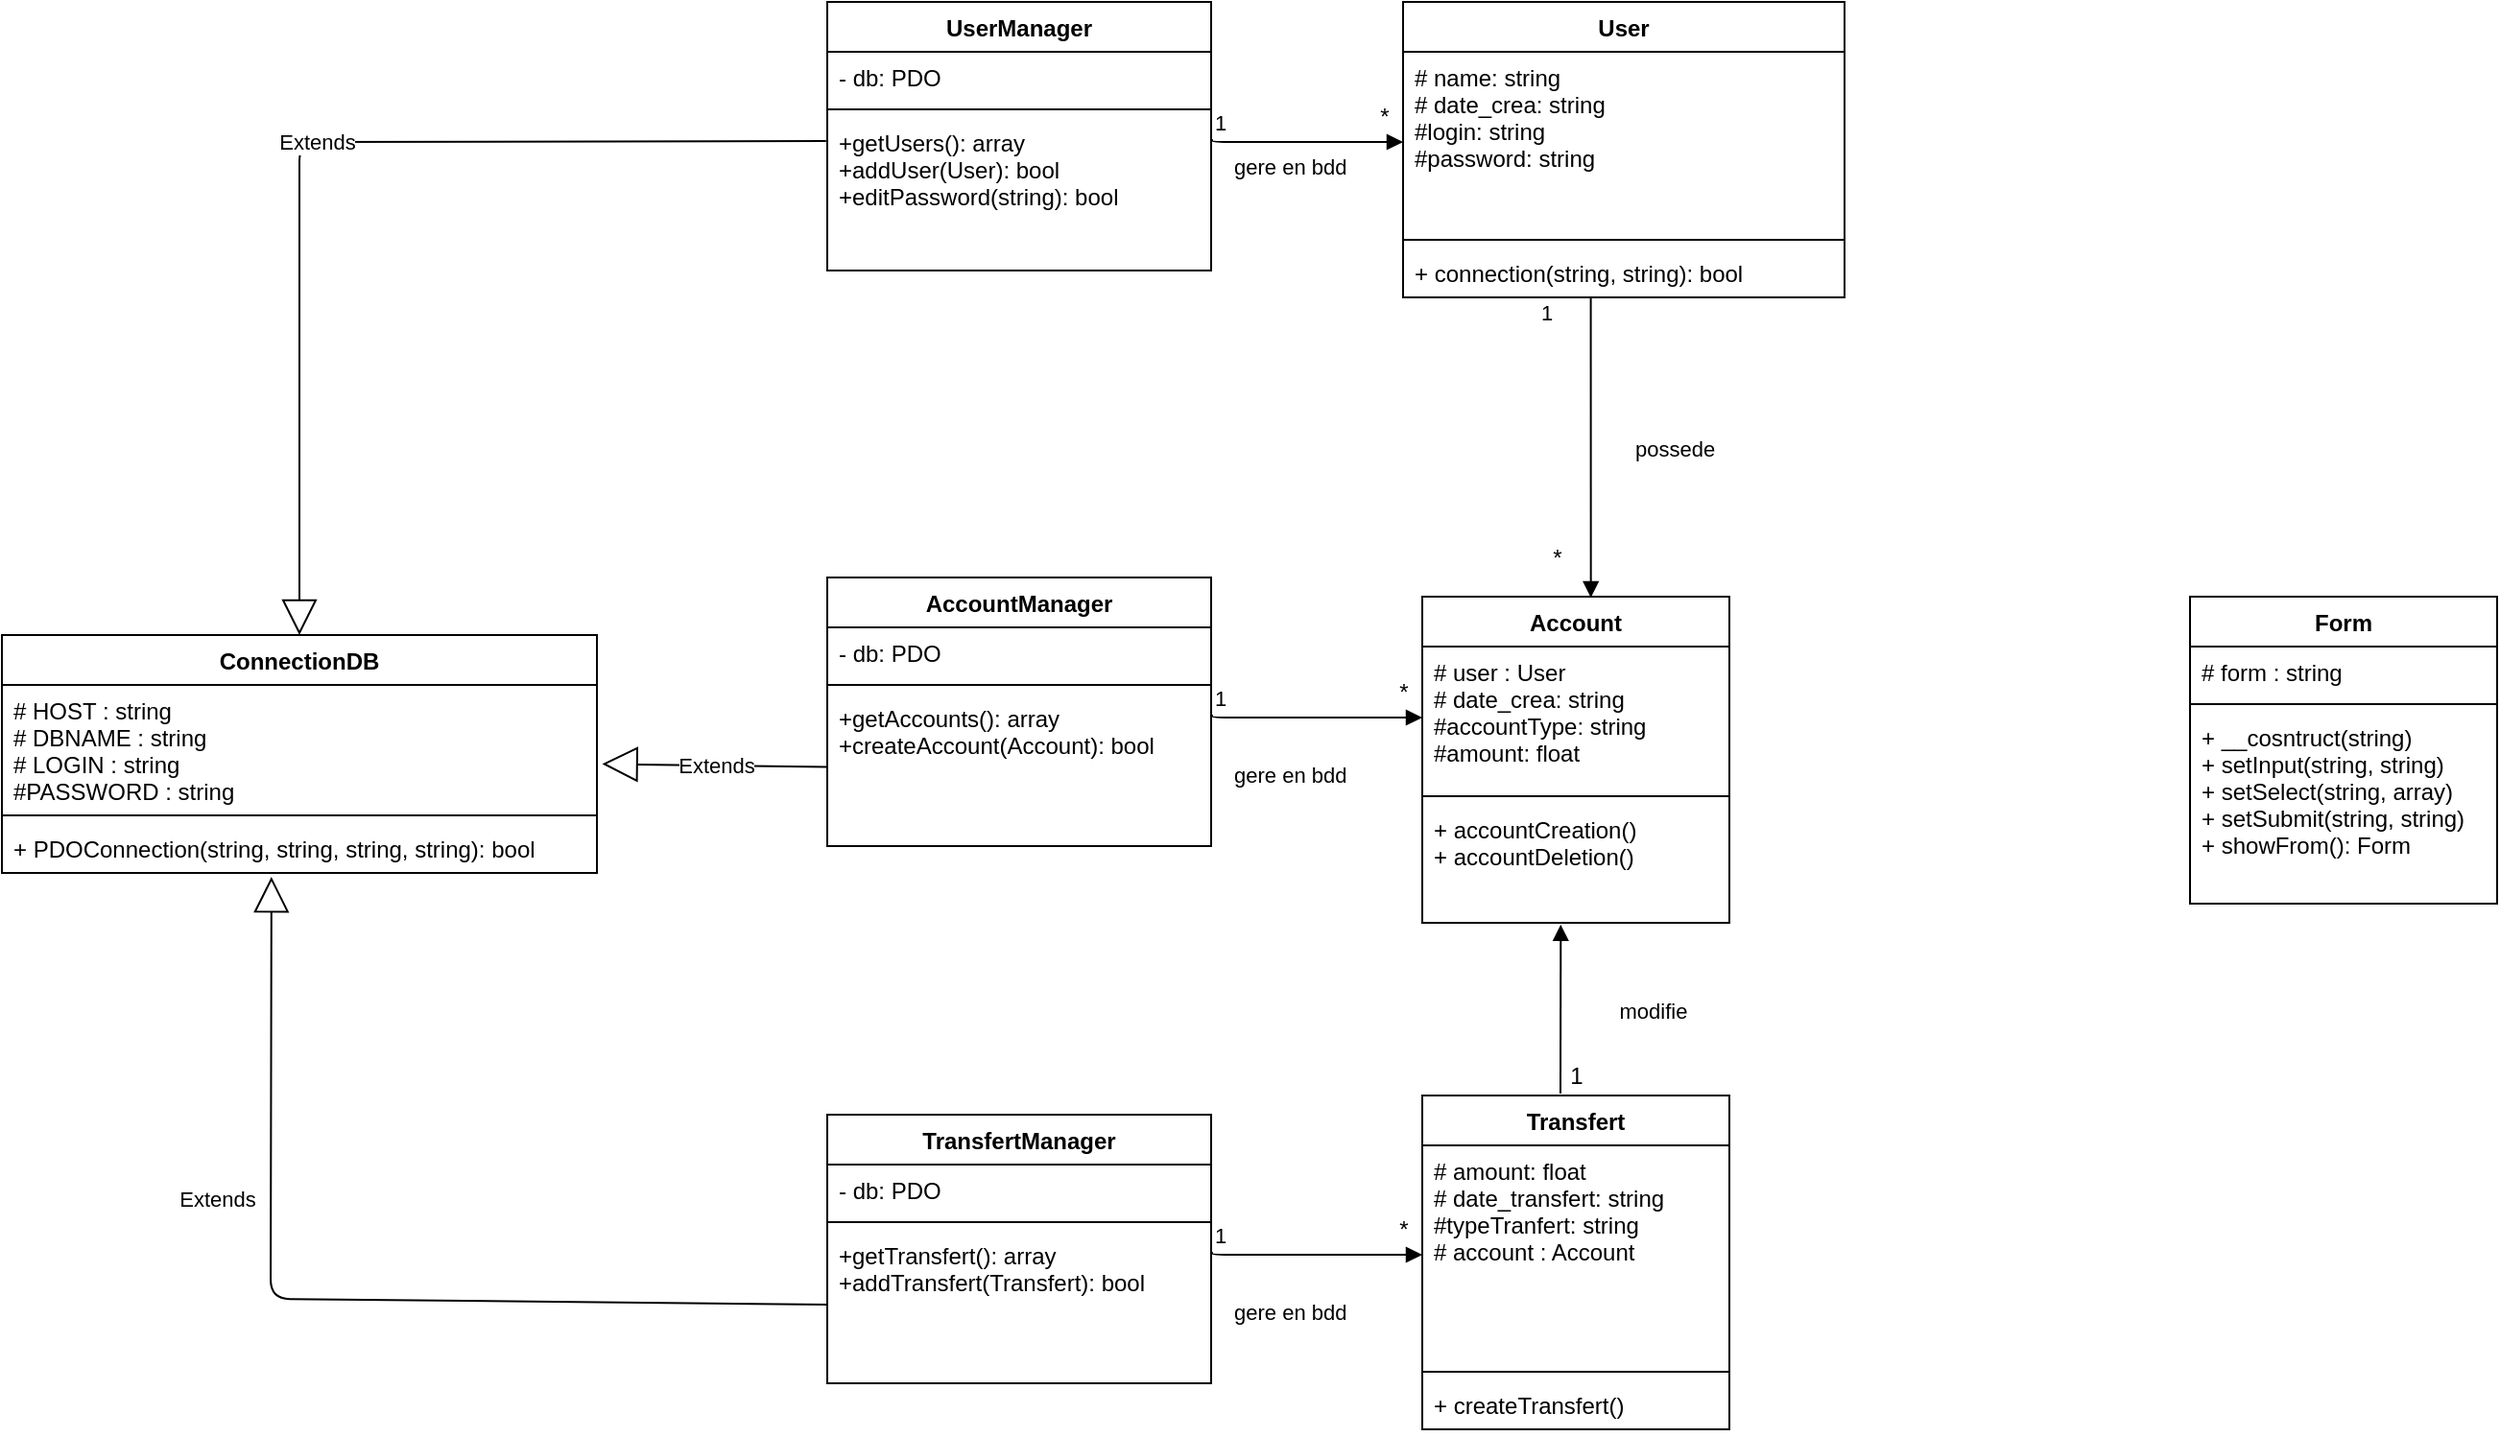 <mxfile version="13.8.0" type="github">
  <diagram name="Page-1" id="c4acf3e9-155e-7222-9cf6-157b1a14988f">
    <mxGraphModel dx="1185" dy="667" grid="1" gridSize="10" guides="1" tooltips="1" connect="1" arrows="1" fold="1" page="1" pageScale="1" pageWidth="1600" pageHeight="1200" background="#ffffff" math="0" shadow="0">
      <root>
        <mxCell id="0" />
        <mxCell id="1" parent="0" />
        <mxCell id="cSjZzO5T-JwvqF1p5DjX-15" value="gere en bdd" style="endArrow=block;endFill=1;html=1;edgeStyle=orthogonalEdgeStyle;align=left;verticalAlign=top;exitX=1.002;exitY=0.143;exitDx=0;exitDy=0;exitPerimeter=0;entryX=0;entryY=0.5;entryDx=0;entryDy=0;" parent="1" source="cSjZzO5T-JwvqF1p5DjX-12" target="cSjZzO5T-JwvqF1p5DjX-6" edge="1">
          <mxGeometry x="-0.778" relative="1" as="geometry">
            <mxPoint x="840" y="160" as="sourcePoint" />
            <mxPoint x="1000" y="160" as="targetPoint" />
            <Array as="points">
              <mxPoint x="830" y="163" />
            </Array>
            <mxPoint as="offset" />
          </mxGeometry>
        </mxCell>
        <mxCell id="cSjZzO5T-JwvqF1p5DjX-16" value="1" style="edgeLabel;resizable=0;html=1;align=left;verticalAlign=bottom;" parent="cSjZzO5T-JwvqF1p5DjX-15" connectable="0" vertex="1">
          <mxGeometry x="-1" relative="1" as="geometry" />
        </mxCell>
        <mxCell id="cSjZzO5T-JwvqF1p5DjX-22" value="gere en bdd" style="endArrow=block;endFill=1;html=1;edgeStyle=orthogonalEdgeStyle;align=left;verticalAlign=top;exitX=1.002;exitY=0.143;exitDx=0;exitDy=0;exitPerimeter=0;entryX=0;entryY=0.5;entryDx=0;entryDy=0;" parent="1" source="cSjZzO5T-JwvqF1p5DjX-21" target="cSjZzO5T-JwvqF1p5DjX-26" edge="1">
          <mxGeometry x="-0.798" y="-17" relative="1" as="geometry">
            <mxPoint x="840" y="460" as="sourcePoint" />
            <mxPoint x="1000" y="460" as="targetPoint" />
            <Array as="points">
              <mxPoint x="830" y="463" />
            </Array>
            <mxPoint as="offset" />
          </mxGeometry>
        </mxCell>
        <mxCell id="cSjZzO5T-JwvqF1p5DjX-23" value="1" style="edgeLabel;resizable=0;html=1;align=left;verticalAlign=bottom;" parent="cSjZzO5T-JwvqF1p5DjX-22" connectable="0" vertex="1">
          <mxGeometry x="-1" relative="1" as="geometry" />
        </mxCell>
        <mxCell id="cSjZzO5T-JwvqF1p5DjX-24" value="*" style="text;html=1;align=center;verticalAlign=middle;resizable=0;points=[];autosize=1;" parent="1" vertex="1">
          <mxGeometry x="910" y="140" width="20" height="20" as="geometry" />
        </mxCell>
        <mxCell id="cSjZzO5T-JwvqF1p5DjX-29" value="*" style="text;html=1;align=center;verticalAlign=middle;resizable=0;points=[];autosize=1;" parent="1" vertex="1">
          <mxGeometry x="920" y="440" width="20" height="20" as="geometry" />
        </mxCell>
        <mxCell id="cSjZzO5T-JwvqF1p5DjX-30" value="possede" style="endArrow=block;endFill=1;html=1;edgeStyle=orthogonalEdgeStyle;align=left;verticalAlign=top;entryX=0.549;entryY=0.003;entryDx=0;entryDy=0;entryPerimeter=0;" parent="1" source="cSjZzO5T-JwvqF1p5DjX-8" target="cSjZzO5T-JwvqF1p5DjX-25" edge="1">
          <mxGeometry x="-0.155" y="21" relative="1" as="geometry">
            <mxPoint x="1028" y="260" as="sourcePoint" />
            <mxPoint x="1110" y="330" as="targetPoint" />
            <mxPoint as="offset" />
            <Array as="points">
              <mxPoint x="1028" y="270" />
            </Array>
          </mxGeometry>
        </mxCell>
        <mxCell id="cSjZzO5T-JwvqF1p5DjX-32" value="1" style="edgeLabel;resizable=0;html=1;align=left;verticalAlign=bottom;" parent="1" connectable="0" vertex="1">
          <mxGeometry x="1000.0" y="260.0" as="geometry" />
        </mxCell>
        <mxCell id="cSjZzO5T-JwvqF1p5DjX-33" value="*" style="text;html=1;align=center;verticalAlign=middle;resizable=0;points=[];autosize=1;" parent="1" vertex="1">
          <mxGeometry x="1000" y="370" width="20" height="20" as="geometry" />
        </mxCell>
        <mxCell id="cSjZzO5T-JwvqF1p5DjX-41" value="gere en bdd" style="endArrow=block;endFill=1;html=1;edgeStyle=orthogonalEdgeStyle;align=left;verticalAlign=top;exitX=1.002;exitY=0.143;exitDx=0;exitDy=0;exitPerimeter=0;entryX=0;entryY=0.5;entryDx=0;entryDy=0;" parent="1" source="cSjZzO5T-JwvqF1p5DjX-47" target="cSjZzO5T-JwvqF1p5DjX-49" edge="1">
          <mxGeometry x="-0.798" y="-17" relative="1" as="geometry">
            <mxPoint x="840" y="740" as="sourcePoint" />
            <mxPoint x="1000" y="740" as="targetPoint" />
            <Array as="points">
              <mxPoint x="830" y="743" />
            </Array>
            <mxPoint as="offset" />
          </mxGeometry>
        </mxCell>
        <mxCell id="cSjZzO5T-JwvqF1p5DjX-42" value="1" style="edgeLabel;resizable=0;html=1;align=left;verticalAlign=bottom;" parent="cSjZzO5T-JwvqF1p5DjX-41" connectable="0" vertex="1">
          <mxGeometry x="-1" relative="1" as="geometry" />
        </mxCell>
        <mxCell id="cSjZzO5T-JwvqF1p5DjX-43" value="*" style="text;html=1;align=center;verticalAlign=middle;resizable=0;points=[];autosize=1;" parent="1" vertex="1">
          <mxGeometry x="920" y="720" width="20" height="20" as="geometry" />
        </mxCell>
        <mxCell id="cSjZzO5T-JwvqF1p5DjX-54" value="modifie" style="html=1;verticalAlign=bottom;endArrow=block;entryX=0.451;entryY=1.015;entryDx=0;entryDy=0;entryPerimeter=0;" parent="1" target="cSjZzO5T-JwvqF1p5DjX-28" edge="1">
          <mxGeometry x="-0.213" y="-48" width="80" relative="1" as="geometry">
            <mxPoint x="1012" y="659" as="sourcePoint" />
            <mxPoint x="1050" y="600" as="targetPoint" />
            <mxPoint as="offset" />
          </mxGeometry>
        </mxCell>
        <mxCell id="cSjZzO5T-JwvqF1p5DjX-55" value="1" style="text;html=1;align=center;verticalAlign=middle;resizable=0;points=[];autosize=1;" parent="1" vertex="1">
          <mxGeometry x="1010" y="640" width="20" height="20" as="geometry" />
        </mxCell>
        <mxCell id="cSjZzO5T-JwvqF1p5DjX-9" value="UserManager&#xa;" style="swimlane;fontStyle=1;align=center;verticalAlign=top;childLayout=stackLayout;horizontal=1;startSize=26;horizontalStack=0;resizeParent=1;resizeParentMax=0;resizeLast=0;collapsible=1;marginBottom=0;" parent="1" vertex="1">
          <mxGeometry x="630" y="90" width="200" height="140" as="geometry" />
        </mxCell>
        <mxCell id="cSjZzO5T-JwvqF1p5DjX-10" value="- db: PDO" style="text;strokeColor=none;fillColor=none;align=left;verticalAlign=top;spacingLeft=4;spacingRight=4;overflow=hidden;rotatable=0;points=[[0,0.5],[1,0.5]];portConstraint=eastwest;" parent="cSjZzO5T-JwvqF1p5DjX-9" vertex="1">
          <mxGeometry y="26" width="200" height="26" as="geometry" />
        </mxCell>
        <mxCell id="cSjZzO5T-JwvqF1p5DjX-11" value="" style="line;strokeWidth=1;fillColor=none;align=left;verticalAlign=middle;spacingTop=-1;spacingLeft=3;spacingRight=3;rotatable=0;labelPosition=right;points=[];portConstraint=eastwest;" parent="cSjZzO5T-JwvqF1p5DjX-9" vertex="1">
          <mxGeometry y="52" width="200" height="8" as="geometry" />
        </mxCell>
        <mxCell id="cSjZzO5T-JwvqF1p5DjX-12" value="+getUsers(): array&#xa;+addUser(User): bool&#xa;+editPassword(string): bool" style="text;strokeColor=none;fillColor=none;align=left;verticalAlign=top;spacingLeft=4;spacingRight=4;overflow=hidden;rotatable=0;points=[[0,0.5],[1,0.5]];portConstraint=eastwest;" parent="cSjZzO5T-JwvqF1p5DjX-9" vertex="1">
          <mxGeometry y="60" width="200" height="80" as="geometry" />
        </mxCell>
        <mxCell id="cSjZzO5T-JwvqF1p5DjX-5" value="User" style="swimlane;fontStyle=1;align=center;verticalAlign=top;childLayout=stackLayout;horizontal=1;startSize=26;horizontalStack=0;resizeParent=1;resizeParentMax=0;resizeLast=0;collapsible=1;marginBottom=0;" parent="1" vertex="1">
          <mxGeometry x="930" y="90" width="230" height="154" as="geometry" />
        </mxCell>
        <mxCell id="cSjZzO5T-JwvqF1p5DjX-6" value="# name: string&#xa;# date_crea: string&#xa;#login: string&#xa;#password: string" style="text;strokeColor=none;fillColor=none;align=left;verticalAlign=top;spacingLeft=4;spacingRight=4;overflow=hidden;rotatable=0;points=[[0,0.5],[1,0.5]];portConstraint=eastwest;" parent="cSjZzO5T-JwvqF1p5DjX-5" vertex="1">
          <mxGeometry y="26" width="230" height="94" as="geometry" />
        </mxCell>
        <mxCell id="cSjZzO5T-JwvqF1p5DjX-7" value="" style="line;strokeWidth=1;fillColor=none;align=left;verticalAlign=middle;spacingTop=-1;spacingLeft=3;spacingRight=3;rotatable=0;labelPosition=right;points=[];portConstraint=eastwest;" parent="cSjZzO5T-JwvqF1p5DjX-5" vertex="1">
          <mxGeometry y="120" width="230" height="8" as="geometry" />
        </mxCell>
        <mxCell id="cSjZzO5T-JwvqF1p5DjX-8" value="+ connection(string, string): bool" style="text;strokeColor=none;fillColor=none;align=left;verticalAlign=top;spacingLeft=4;spacingRight=4;overflow=hidden;rotatable=0;points=[[0,0.5],[1,0.5]];portConstraint=eastwest;" parent="cSjZzO5T-JwvqF1p5DjX-5" vertex="1">
          <mxGeometry y="128" width="230" height="26" as="geometry" />
        </mxCell>
        <mxCell id="cSjZzO5T-JwvqF1p5DjX-18" value="AccountManager&#xa;" style="swimlane;fontStyle=1;align=center;verticalAlign=top;childLayout=stackLayout;horizontal=1;startSize=26;horizontalStack=0;resizeParent=1;resizeParentMax=0;resizeLast=0;collapsible=1;marginBottom=0;" parent="1" vertex="1">
          <mxGeometry x="630" y="390" width="200" height="140" as="geometry" />
        </mxCell>
        <mxCell id="cSjZzO5T-JwvqF1p5DjX-19" value="- db: PDO" style="text;strokeColor=none;fillColor=none;align=left;verticalAlign=top;spacingLeft=4;spacingRight=4;overflow=hidden;rotatable=0;points=[[0,0.5],[1,0.5]];portConstraint=eastwest;" parent="cSjZzO5T-JwvqF1p5DjX-18" vertex="1">
          <mxGeometry y="26" width="200" height="26" as="geometry" />
        </mxCell>
        <mxCell id="cSjZzO5T-JwvqF1p5DjX-20" value="" style="line;strokeWidth=1;fillColor=none;align=left;verticalAlign=middle;spacingTop=-1;spacingLeft=3;spacingRight=3;rotatable=0;labelPosition=right;points=[];portConstraint=eastwest;" parent="cSjZzO5T-JwvqF1p5DjX-18" vertex="1">
          <mxGeometry y="52" width="200" height="8" as="geometry" />
        </mxCell>
        <mxCell id="cSjZzO5T-JwvqF1p5DjX-21" value="+getAccounts(): array&#xa;+createAccount(Account): bool&#xa;" style="text;strokeColor=none;fillColor=none;align=left;verticalAlign=top;spacingLeft=4;spacingRight=4;overflow=hidden;rotatable=0;points=[[0,0.5],[1,0.5]];portConstraint=eastwest;" parent="cSjZzO5T-JwvqF1p5DjX-18" vertex="1">
          <mxGeometry y="60" width="200" height="80" as="geometry" />
        </mxCell>
        <mxCell id="cSjZzO5T-JwvqF1p5DjX-44" value="TransfertManager&#xa;" style="swimlane;fontStyle=1;align=center;verticalAlign=top;childLayout=stackLayout;horizontal=1;startSize=26;horizontalStack=0;resizeParent=1;resizeParentMax=0;resizeLast=0;collapsible=1;marginBottom=0;" parent="1" vertex="1">
          <mxGeometry x="630" y="670" width="200" height="140" as="geometry" />
        </mxCell>
        <mxCell id="cSjZzO5T-JwvqF1p5DjX-45" value="- db: PDO" style="text;strokeColor=none;fillColor=none;align=left;verticalAlign=top;spacingLeft=4;spacingRight=4;overflow=hidden;rotatable=0;points=[[0,0.5],[1,0.5]];portConstraint=eastwest;" parent="cSjZzO5T-JwvqF1p5DjX-44" vertex="1">
          <mxGeometry y="26" width="200" height="26" as="geometry" />
        </mxCell>
        <mxCell id="cSjZzO5T-JwvqF1p5DjX-46" value="" style="line;strokeWidth=1;fillColor=none;align=left;verticalAlign=middle;spacingTop=-1;spacingLeft=3;spacingRight=3;rotatable=0;labelPosition=right;points=[];portConstraint=eastwest;" parent="cSjZzO5T-JwvqF1p5DjX-44" vertex="1">
          <mxGeometry y="52" width="200" height="8" as="geometry" />
        </mxCell>
        <mxCell id="cSjZzO5T-JwvqF1p5DjX-47" value="+getTransfert(): array&#xa;+addTransfert(Transfert): bool&#xa;" style="text;strokeColor=none;fillColor=none;align=left;verticalAlign=top;spacingLeft=4;spacingRight=4;overflow=hidden;rotatable=0;points=[[0,0.5],[1,0.5]];portConstraint=eastwest;" parent="cSjZzO5T-JwvqF1p5DjX-44" vertex="1">
          <mxGeometry y="60" width="200" height="80" as="geometry" />
        </mxCell>
        <mxCell id="cSjZzO5T-JwvqF1p5DjX-48" value="Transfert" style="swimlane;fontStyle=1;align=center;verticalAlign=top;childLayout=stackLayout;horizontal=1;startSize=26;horizontalStack=0;resizeParent=1;resizeParentMax=0;resizeLast=0;collapsible=1;marginBottom=0;" parent="1" vertex="1">
          <mxGeometry x="940" y="660" width="160" height="174" as="geometry" />
        </mxCell>
        <mxCell id="cSjZzO5T-JwvqF1p5DjX-49" value="# amount: float&#xa;# date_transfert: string&#xa;#typeTranfert: string&#xa;# account : Account" style="text;strokeColor=none;fillColor=none;align=left;verticalAlign=top;spacingLeft=4;spacingRight=4;overflow=hidden;rotatable=0;points=[[0,0.5],[1,0.5]];portConstraint=eastwest;" parent="cSjZzO5T-JwvqF1p5DjX-48" vertex="1">
          <mxGeometry y="26" width="160" height="114" as="geometry" />
        </mxCell>
        <mxCell id="cSjZzO5T-JwvqF1p5DjX-50" value="" style="line;strokeWidth=1;fillColor=none;align=left;verticalAlign=middle;spacingTop=-1;spacingLeft=3;spacingRight=3;rotatable=0;labelPosition=right;points=[];portConstraint=eastwest;" parent="cSjZzO5T-JwvqF1p5DjX-48" vertex="1">
          <mxGeometry y="140" width="160" height="8" as="geometry" />
        </mxCell>
        <mxCell id="cSjZzO5T-JwvqF1p5DjX-51" value="+ createTransfert()" style="text;strokeColor=none;fillColor=none;align=left;verticalAlign=top;spacingLeft=4;spacingRight=4;overflow=hidden;rotatable=0;points=[[0,0.5],[1,0.5]];portConstraint=eastwest;" parent="cSjZzO5T-JwvqF1p5DjX-48" vertex="1">
          <mxGeometry y="148" width="160" height="26" as="geometry" />
        </mxCell>
        <mxCell id="P_I4Zois3Prjh5KEMK5K-5" value="Extends" style="endArrow=block;endSize=16;endFill=0;html=1;entryX=1.009;entryY=0.644;entryDx=0;entryDy=0;entryPerimeter=0;" edge="1" parent="1" source="cSjZzO5T-JwvqF1p5DjX-21" target="P_I4Zois3Prjh5KEMK5K-2">
          <mxGeometry width="160" relative="1" as="geometry">
            <mxPoint x="390" y="570" as="sourcePoint" />
            <mxPoint x="550" y="570" as="targetPoint" />
          </mxGeometry>
        </mxCell>
        <mxCell id="P_I4Zois3Prjh5KEMK5K-6" value="Extends" style="endArrow=block;endSize=16;endFill=0;html=1;entryX=0.5;entryY=0;entryDx=0;entryDy=0;exitX=-0.003;exitY=0.157;exitDx=0;exitDy=0;exitPerimeter=0;" edge="1" parent="1" source="cSjZzO5T-JwvqF1p5DjX-12" target="P_I4Zois3Prjh5KEMK5K-1">
          <mxGeometry width="160" relative="1" as="geometry">
            <mxPoint x="360" y="159.41" as="sourcePoint" />
            <mxPoint x="520" y="159.41" as="targetPoint" />
            <Array as="points">
              <mxPoint x="355" y="163" />
            </Array>
          </mxGeometry>
        </mxCell>
        <mxCell id="P_I4Zois3Prjh5KEMK5K-7" value="Extends" style="endArrow=block;endSize=16;endFill=0;html=1;entryX=0.453;entryY=1.079;entryDx=0;entryDy=0;entryPerimeter=0;" edge="1" parent="1" source="cSjZzO5T-JwvqF1p5DjX-47" target="P_I4Zois3Prjh5KEMK5K-4">
          <mxGeometry x="0.125" y="-36" width="160" relative="1" as="geometry">
            <mxPoint x="360" y="760" as="sourcePoint" />
            <mxPoint x="520" y="760" as="targetPoint" />
            <Array as="points">
              <mxPoint x="340" y="766" />
            </Array>
            <mxPoint x="-31" y="-16" as="offset" />
          </mxGeometry>
        </mxCell>
        <mxCell id="cSjZzO5T-JwvqF1p5DjX-25" value="Account&#xa;" style="swimlane;fontStyle=1;align=center;verticalAlign=top;childLayout=stackLayout;horizontal=1;startSize=26;horizontalStack=0;resizeParent=1;resizeParentMax=0;resizeLast=0;collapsible=1;marginBottom=0;" parent="1" vertex="1">
          <mxGeometry x="940" y="400" width="160" height="170" as="geometry" />
        </mxCell>
        <mxCell id="cSjZzO5T-JwvqF1p5DjX-26" value="# user : User&#xa;# date_crea: string&#xa;#accountType: string&#xa;#amount: float" style="text;strokeColor=none;fillColor=none;align=left;verticalAlign=top;spacingLeft=4;spacingRight=4;overflow=hidden;rotatable=0;points=[[0,0.5],[1,0.5]];portConstraint=eastwest;" parent="cSjZzO5T-JwvqF1p5DjX-25" vertex="1">
          <mxGeometry y="26" width="160" height="74" as="geometry" />
        </mxCell>
        <mxCell id="cSjZzO5T-JwvqF1p5DjX-27" value="" style="line;strokeWidth=1;fillColor=none;align=left;verticalAlign=middle;spacingTop=-1;spacingLeft=3;spacingRight=3;rotatable=0;labelPosition=right;points=[];portConstraint=eastwest;" parent="cSjZzO5T-JwvqF1p5DjX-25" vertex="1">
          <mxGeometry y="100" width="160" height="8" as="geometry" />
        </mxCell>
        <mxCell id="cSjZzO5T-JwvqF1p5DjX-28" value="+ accountCreation()&#xa;+ accountDeletion()" style="text;strokeColor=none;fillColor=none;align=left;verticalAlign=top;spacingLeft=4;spacingRight=4;overflow=hidden;rotatable=0;points=[[0,0.5],[1,0.5]];portConstraint=eastwest;" parent="cSjZzO5T-JwvqF1p5DjX-25" vertex="1">
          <mxGeometry y="108" width="160" height="62" as="geometry" />
        </mxCell>
        <mxCell id="P_I4Zois3Prjh5KEMK5K-1" value="ConnectionDB" style="swimlane;fontStyle=1;align=center;verticalAlign=top;childLayout=stackLayout;horizontal=1;startSize=26;horizontalStack=0;resizeParent=1;resizeParentMax=0;resizeLast=0;collapsible=1;marginBottom=0;" vertex="1" parent="1">
          <mxGeometry x="200" y="420" width="310" height="124" as="geometry" />
        </mxCell>
        <mxCell id="P_I4Zois3Prjh5KEMK5K-2" value="# HOST : string&#xa;# DBNAME : string&#xa;# LOGIN : string&#xa;#PASSWORD : string" style="text;strokeColor=none;fillColor=none;align=left;verticalAlign=top;spacingLeft=4;spacingRight=4;overflow=hidden;rotatable=0;points=[[0,0.5],[1,0.5]];portConstraint=eastwest;" vertex="1" parent="P_I4Zois3Prjh5KEMK5K-1">
          <mxGeometry y="26" width="310" height="64" as="geometry" />
        </mxCell>
        <mxCell id="P_I4Zois3Prjh5KEMK5K-3" value="" style="line;strokeWidth=1;fillColor=none;align=left;verticalAlign=middle;spacingTop=-1;spacingLeft=3;spacingRight=3;rotatable=0;labelPosition=right;points=[];portConstraint=eastwest;" vertex="1" parent="P_I4Zois3Prjh5KEMK5K-1">
          <mxGeometry y="90" width="310" height="8" as="geometry" />
        </mxCell>
        <mxCell id="P_I4Zois3Prjh5KEMK5K-4" value="+ PDOConnection(string, string, string, string): bool" style="text;strokeColor=none;fillColor=none;align=left;verticalAlign=top;spacingLeft=4;spacingRight=4;overflow=hidden;rotatable=0;points=[[0,0.5],[1,0.5]];portConstraint=eastwest;" vertex="1" parent="P_I4Zois3Prjh5KEMK5K-1">
          <mxGeometry y="98" width="310" height="26" as="geometry" />
        </mxCell>
        <mxCell id="P_I4Zois3Prjh5KEMK5K-8" value="Form" style="swimlane;fontStyle=1;align=center;verticalAlign=top;childLayout=stackLayout;horizontal=1;startSize=26;horizontalStack=0;resizeParent=1;resizeParentMax=0;resizeLast=0;collapsible=1;marginBottom=0;" vertex="1" parent="1">
          <mxGeometry x="1340" y="400" width="160" height="160" as="geometry" />
        </mxCell>
        <mxCell id="P_I4Zois3Prjh5KEMK5K-9" value="# form : string" style="text;strokeColor=none;fillColor=none;align=left;verticalAlign=top;spacingLeft=4;spacingRight=4;overflow=hidden;rotatable=0;points=[[0,0.5],[1,0.5]];portConstraint=eastwest;" vertex="1" parent="P_I4Zois3Prjh5KEMK5K-8">
          <mxGeometry y="26" width="160" height="26" as="geometry" />
        </mxCell>
        <mxCell id="P_I4Zois3Prjh5KEMK5K-10" value="" style="line;strokeWidth=1;fillColor=none;align=left;verticalAlign=middle;spacingTop=-1;spacingLeft=3;spacingRight=3;rotatable=0;labelPosition=right;points=[];portConstraint=eastwest;" vertex="1" parent="P_I4Zois3Prjh5KEMK5K-8">
          <mxGeometry y="52" width="160" height="8" as="geometry" />
        </mxCell>
        <mxCell id="P_I4Zois3Prjh5KEMK5K-11" value="+ __cosntruct(string)&#xa;+ setInput(string, string)&#xa;+ setSelect(string, array)&#xa;+ setSubmit(string, string)&#xa;+ showFrom(): Form" style="text;strokeColor=none;fillColor=none;align=left;verticalAlign=top;spacingLeft=4;spacingRight=4;overflow=hidden;rotatable=0;points=[[0,0.5],[1,0.5]];portConstraint=eastwest;" vertex="1" parent="P_I4Zois3Prjh5KEMK5K-8">
          <mxGeometry y="60" width="160" height="100" as="geometry" />
        </mxCell>
      </root>
    </mxGraphModel>
  </diagram>
</mxfile>
